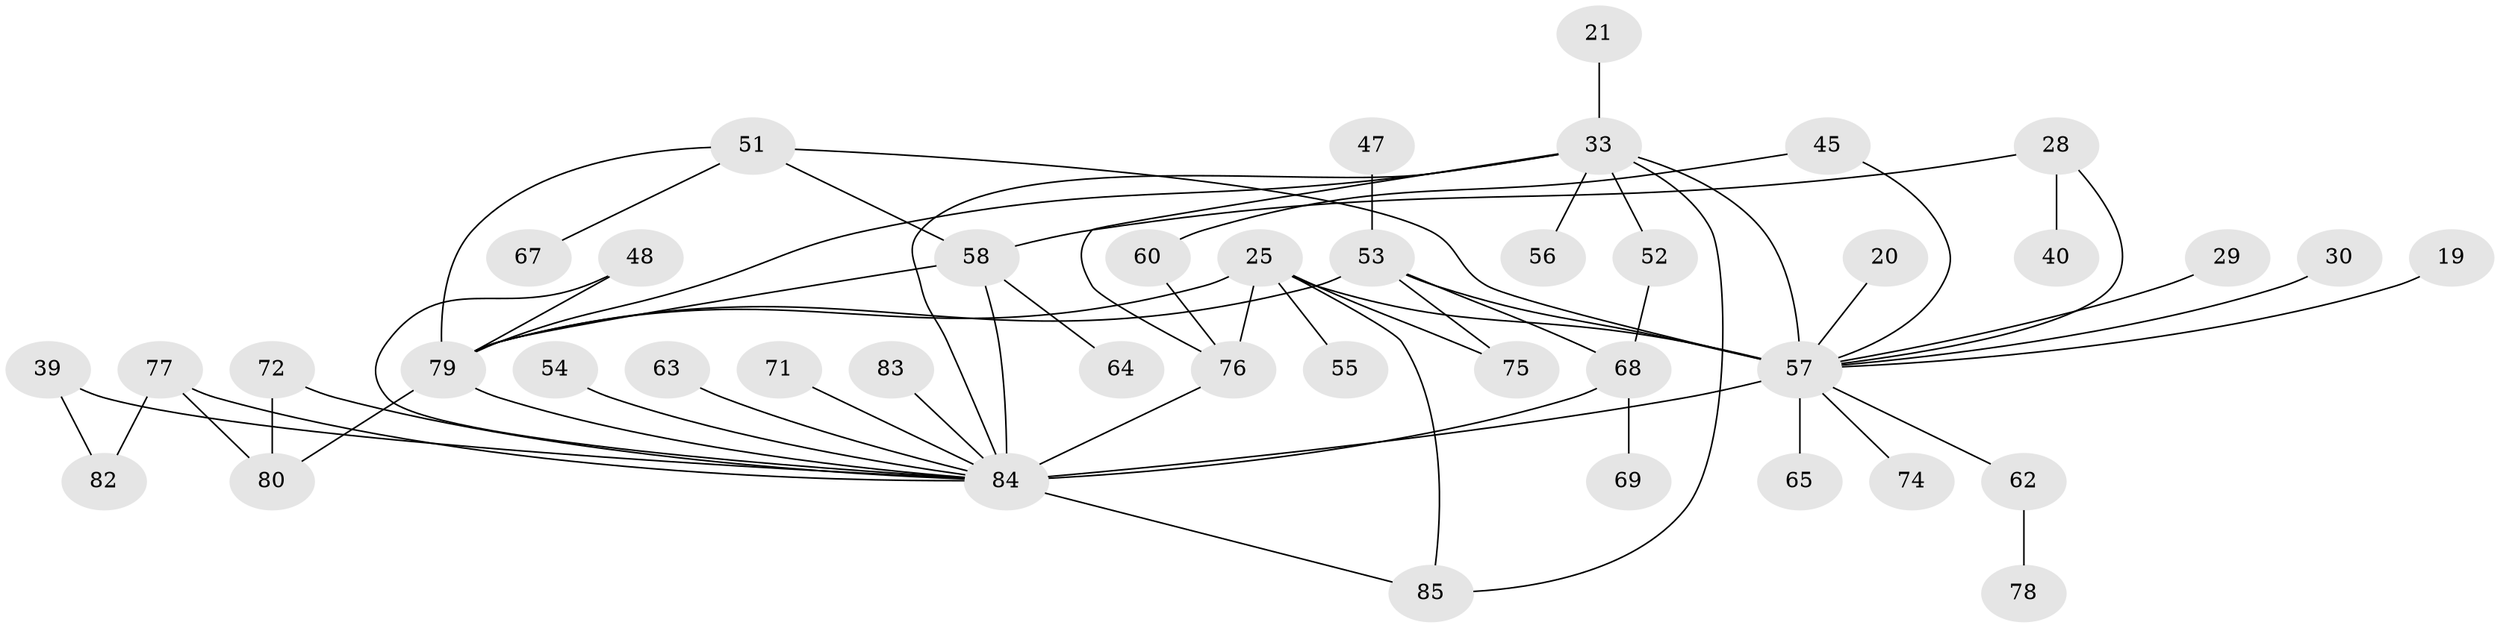 // original degree distribution, {8: 0.011764705882352941, 6: 0.058823529411764705, 4: 0.16470588235294117, 3: 0.15294117647058825, 2: 0.29411764705882354, 5: 0.10588235294117647, 1: 0.21176470588235294}
// Generated by graph-tools (version 1.1) at 2025/45/03/04/25 21:45:15]
// undirected, 42 vertices, 61 edges
graph export_dot {
graph [start="1"]
  node [color=gray90,style=filled];
  19;
  20;
  21;
  25 [super="+9"];
  28 [super="+18"];
  29;
  30;
  33 [super="+12+24"];
  39;
  40;
  45 [super="+27"];
  47;
  48;
  51;
  52;
  53 [super="+31"];
  54 [super="+35"];
  55;
  56;
  57 [super="+2+8+5"];
  58 [super="+49"];
  60;
  62;
  63;
  64;
  65 [super="+41"];
  67;
  68 [super="+43+61"];
  69;
  71;
  72;
  74;
  75;
  76 [super="+42+70"];
  77 [super="+59"];
  78;
  79 [super="+46+23+26+37+50"];
  80 [super="+38"];
  82;
  83;
  84 [super="+36+73"];
  85 [super="+81"];
  19 -- 57;
  20 -- 57;
  21 -- 33;
  25 -- 55;
  25 -- 75;
  25 -- 76 [weight=3];
  25 -- 57 [weight=3];
  25 -- 85;
  25 -- 79 [weight=2];
  28 -- 40 [weight=2];
  28 -- 58;
  28 -- 57;
  29 -- 57;
  30 -- 57;
  33 -- 57 [weight=3];
  33 -- 76 [weight=2];
  33 -- 84;
  33 -- 85;
  33 -- 52;
  33 -- 56;
  33 -- 79;
  39 -- 82;
  39 -- 84;
  45 -- 60;
  45 -- 57;
  47 -- 53;
  48 -- 84;
  48 -- 79;
  51 -- 67;
  51 -- 79;
  51 -- 58;
  51 -- 57;
  52 -- 68;
  53 -- 75;
  53 -- 57;
  53 -- 68;
  53 -- 79;
  54 -- 84;
  57 -- 62;
  57 -- 84 [weight=4];
  57 -- 65 [weight=2];
  57 -- 74;
  58 -- 64;
  58 -- 84 [weight=2];
  58 -- 79;
  60 -- 76;
  62 -- 78;
  63 -- 84;
  68 -- 69;
  68 -- 84 [weight=3];
  71 -- 84;
  72 -- 80;
  72 -- 84;
  76 -- 84;
  77 -- 82;
  77 -- 80 [weight=2];
  77 -- 84;
  79 -- 80 [weight=2];
  79 -- 84;
  83 -- 84 [weight=2];
  84 -- 85;
}
